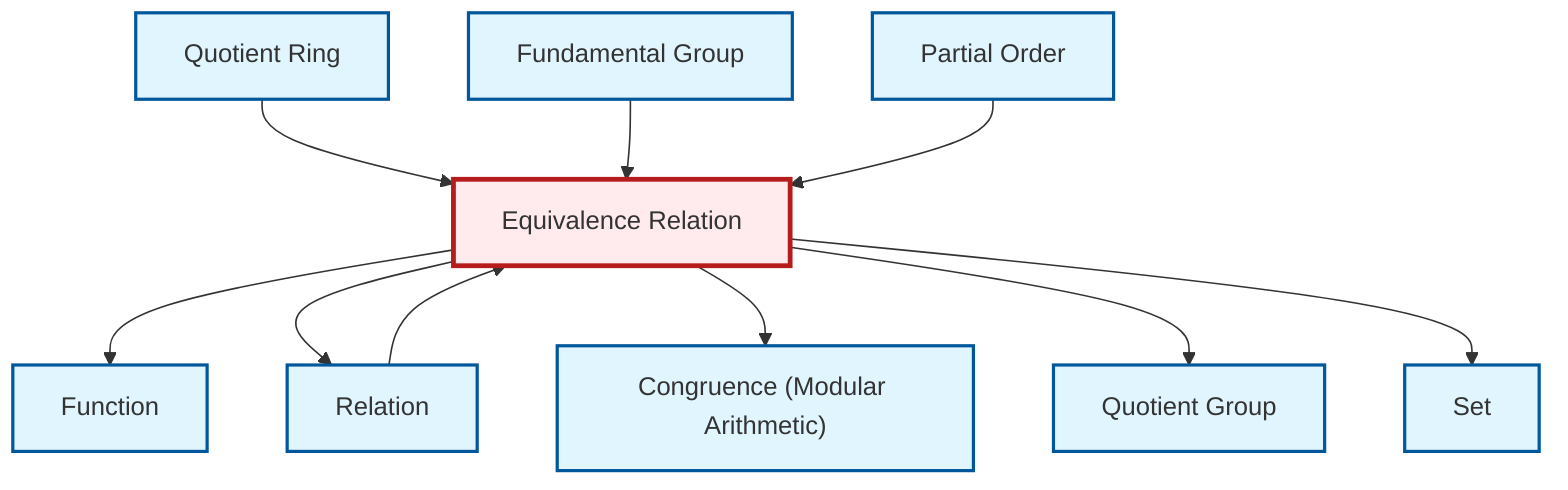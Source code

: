 graph TD
    classDef definition fill:#e1f5fe,stroke:#01579b,stroke-width:2px
    classDef theorem fill:#f3e5f5,stroke:#4a148c,stroke-width:2px
    classDef axiom fill:#fff3e0,stroke:#e65100,stroke-width:2px
    classDef example fill:#e8f5e9,stroke:#1b5e20,stroke-width:2px
    classDef current fill:#ffebee,stroke:#b71c1c,stroke-width:3px
    def-set["Set"]:::definition
    def-equivalence-relation["Equivalence Relation"]:::definition
    def-relation["Relation"]:::definition
    def-congruence["Congruence (Modular Arithmetic)"]:::definition
    def-function["Function"]:::definition
    def-quotient-group["Quotient Group"]:::definition
    def-fundamental-group["Fundamental Group"]:::definition
    def-quotient-ring["Quotient Ring"]:::definition
    def-partial-order["Partial Order"]:::definition
    def-equivalence-relation --> def-function
    def-equivalence-relation --> def-relation
    def-equivalence-relation --> def-congruence
    def-relation --> def-equivalence-relation
    def-quotient-ring --> def-equivalence-relation
    def-fundamental-group --> def-equivalence-relation
    def-equivalence-relation --> def-quotient-group
    def-equivalence-relation --> def-set
    def-partial-order --> def-equivalence-relation
    class def-equivalence-relation current
